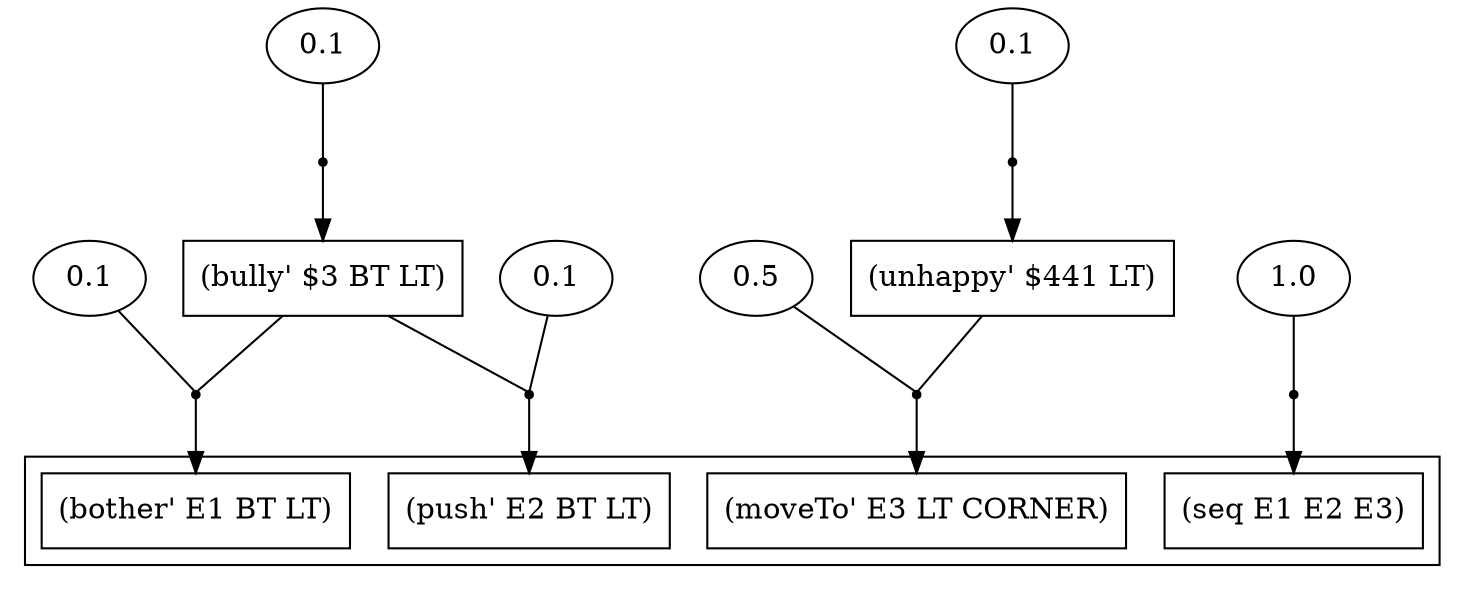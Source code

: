digraph proof {
 graph [rankdir="TB"]
  e0 [label="0.1"];
  e1 [label="0.1"];
  e2 [label="0.1"];
  e3 [label="0.5"];
  e4 [label="0.1"];
  e5 [label="1.0"];
  i0 [shape=box label="(bully' $3 BT LT)"];
  i1 [shape=box label="(unhappy' $441 LT)"];
  r0 [shape=point];
  r0 -> o0
  i0 -> r0 [arrowhead=none]
  e0 -> r0 [arrowhead=none]
  r1 [shape=point];
  r1 -> i0
  e1 -> r1 [arrowhead=none]
  r2 [shape=point];
  r2 -> o1
  i0 -> r2 [arrowhead=none]
  e2 -> r2 [arrowhead=none]
  r3 [shape=point];
  r3 -> o2
  i1 -> r3 [arrowhead=none]
  e3 -> r3 [arrowhead=none]
  r4 [shape=point];
  r4 -> i1
  e4 -> r4 [arrowhead=none]
  r5 [shape=point];
  r5 -> o3
  e5 -> r5 [arrowhead=none]
 subgraph cluster {  o0 [shape=box label="(bother' E1 BT LT)"];
  o1 [shape=box label="(push' E2 BT LT)"];
  o2 [shape=box label="(moveTo' E3 LT CORNER)"];
  o3 [shape=box label="(seq E1 E2 E3)"];
 }
}

